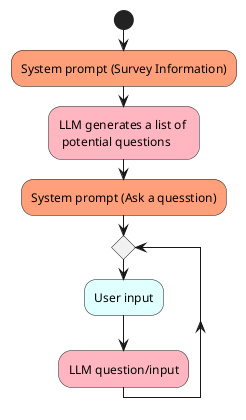 @startuml prompt-eng-1

skinparam shadowing false
skinparam BackgroundColor transparent

start
#LightSalmon:System prompt (Survey Information);
#LightPink:LLM generates a list of \n potential questions;
#LightSalmon:System prompt (Ask a quesstion);
while ()
    #LightCyan:User input;
    #LightPink:LLM question/input;  
    endwhile
    -[hidden]->
    detach

@enduml